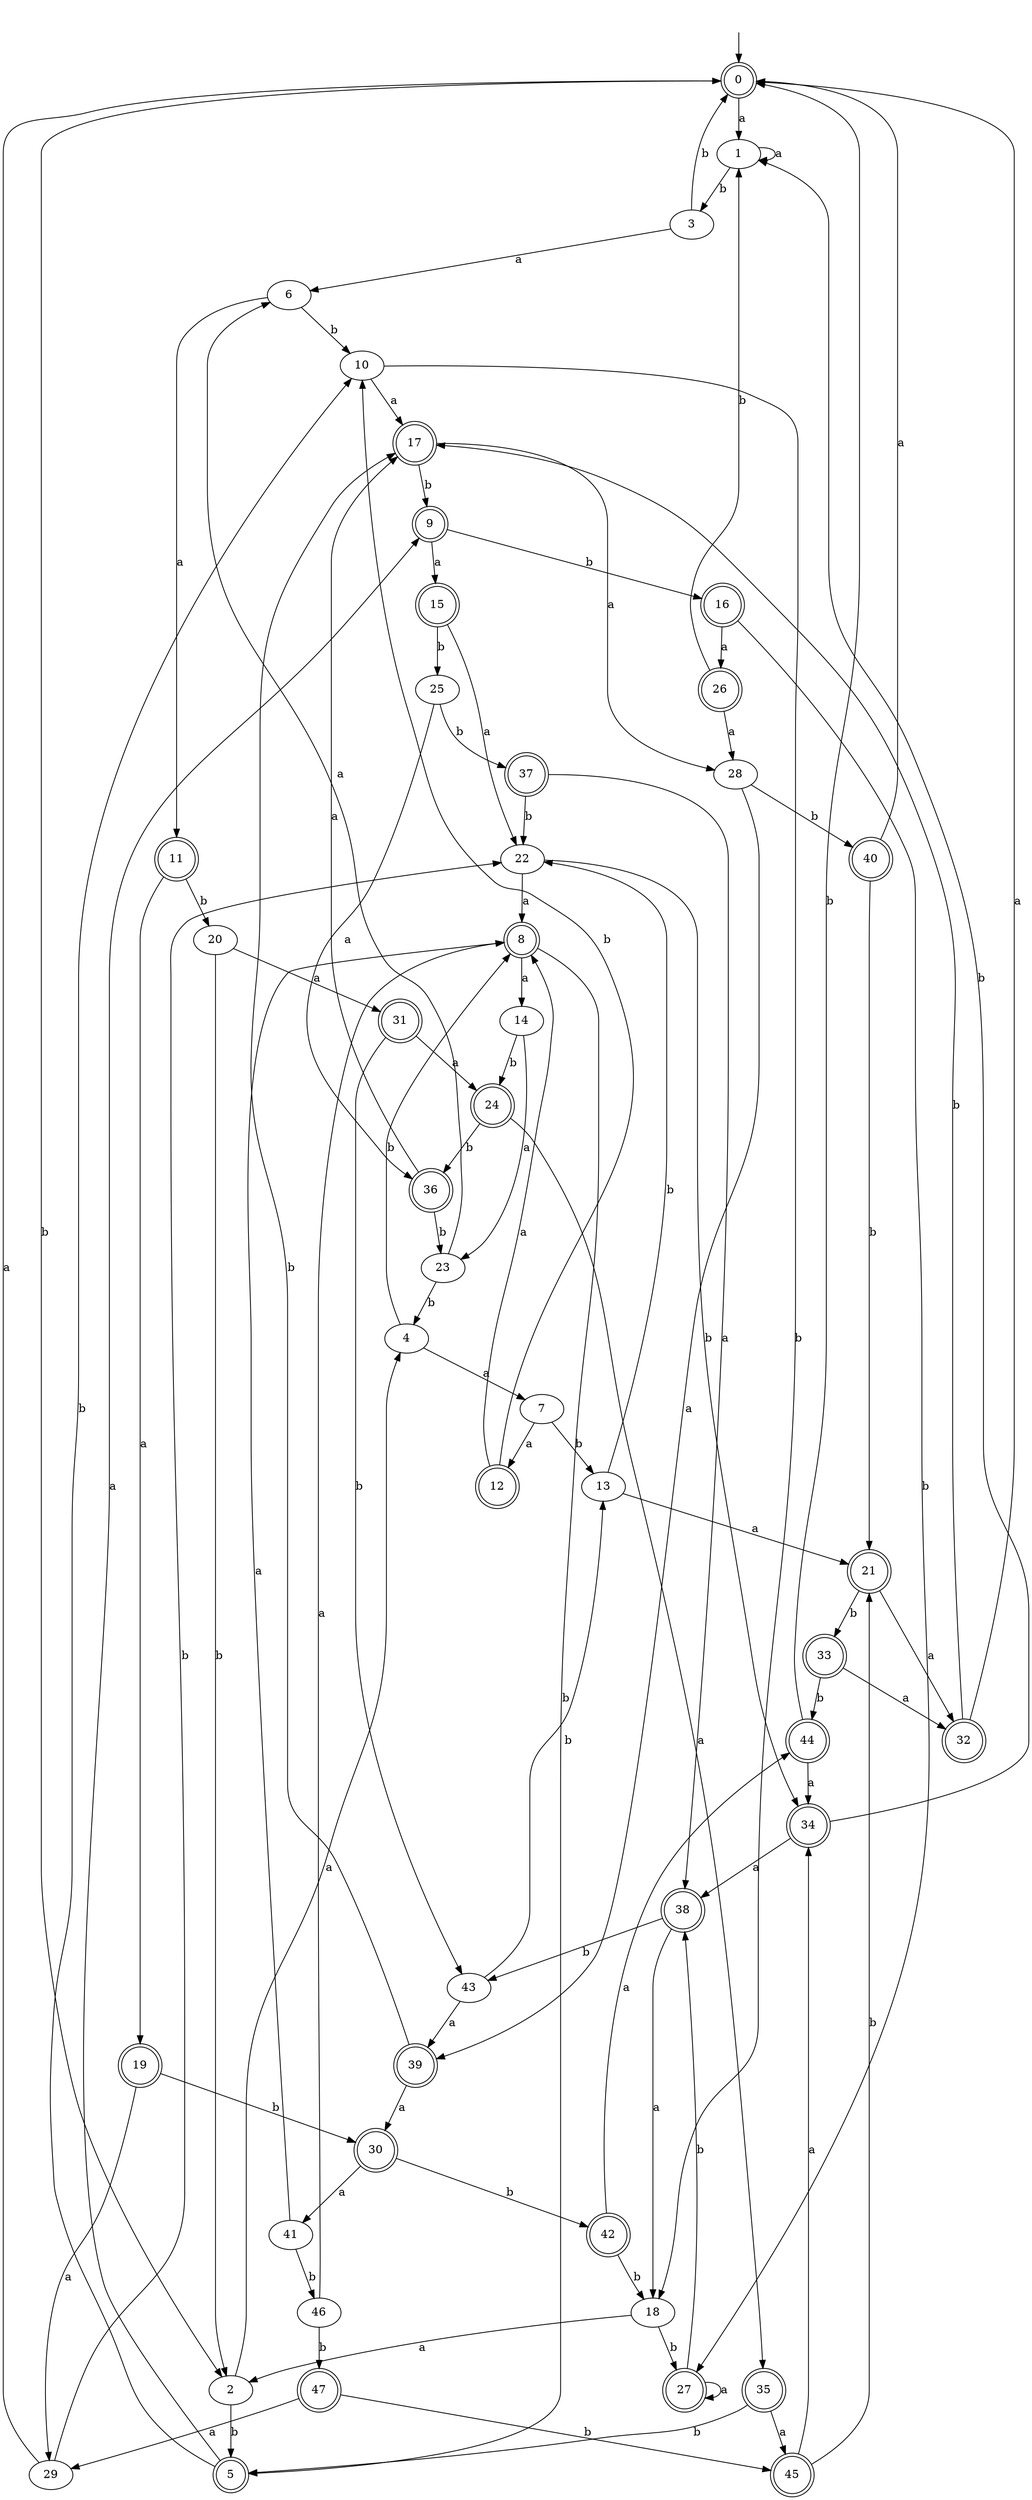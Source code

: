 digraph RandomDFA {
  __start0 [label="", shape=none];
  __start0 -> 0 [label=""];
  0 [shape=circle] [shape=doublecircle]
  0 -> 1 [label="a"]
  0 -> 2 [label="b"]
  1
  1 -> 1 [label="a"]
  1 -> 3 [label="b"]
  2
  2 -> 4 [label="a"]
  2 -> 5 [label="b"]
  3
  3 -> 6 [label="a"]
  3 -> 0 [label="b"]
  4
  4 -> 7 [label="a"]
  4 -> 8 [label="b"]
  5 [shape=doublecircle]
  5 -> 9 [label="a"]
  5 -> 10 [label="b"]
  6
  6 -> 11 [label="a"]
  6 -> 10 [label="b"]
  7
  7 -> 12 [label="a"]
  7 -> 13 [label="b"]
  8 [shape=doublecircle]
  8 -> 14 [label="a"]
  8 -> 5 [label="b"]
  9 [shape=doublecircle]
  9 -> 15 [label="a"]
  9 -> 16 [label="b"]
  10
  10 -> 17 [label="a"]
  10 -> 18 [label="b"]
  11 [shape=doublecircle]
  11 -> 19 [label="a"]
  11 -> 20 [label="b"]
  12 [shape=doublecircle]
  12 -> 8 [label="a"]
  12 -> 10 [label="b"]
  13
  13 -> 21 [label="a"]
  13 -> 22 [label="b"]
  14
  14 -> 23 [label="a"]
  14 -> 24 [label="b"]
  15 [shape=doublecircle]
  15 -> 22 [label="a"]
  15 -> 25 [label="b"]
  16 [shape=doublecircle]
  16 -> 26 [label="a"]
  16 -> 27 [label="b"]
  17 [shape=doublecircle]
  17 -> 28 [label="a"]
  17 -> 9 [label="b"]
  18
  18 -> 2 [label="a"]
  18 -> 27 [label="b"]
  19 [shape=doublecircle]
  19 -> 29 [label="a"]
  19 -> 30 [label="b"]
  20
  20 -> 31 [label="a"]
  20 -> 2 [label="b"]
  21 [shape=doublecircle]
  21 -> 32 [label="a"]
  21 -> 33 [label="b"]
  22
  22 -> 8 [label="a"]
  22 -> 34 [label="b"]
  23
  23 -> 6 [label="a"]
  23 -> 4 [label="b"]
  24 [shape=doublecircle]
  24 -> 35 [label="a"]
  24 -> 36 [label="b"]
  25
  25 -> 36 [label="a"]
  25 -> 37 [label="b"]
  26 [shape=doublecircle]
  26 -> 28 [label="a"]
  26 -> 1 [label="b"]
  27 [shape=doublecircle]
  27 -> 27 [label="a"]
  27 -> 38 [label="b"]
  28
  28 -> 39 [label="a"]
  28 -> 40 [label="b"]
  29
  29 -> 0 [label="a"]
  29 -> 22 [label="b"]
  30 [shape=doublecircle]
  30 -> 41 [label="a"]
  30 -> 42 [label="b"]
  31 [shape=doublecircle]
  31 -> 24 [label="a"]
  31 -> 43 [label="b"]
  32 [shape=doublecircle]
  32 -> 0 [label="a"]
  32 -> 17 [label="b"]
  33 [shape=doublecircle]
  33 -> 32 [label="a"]
  33 -> 44 [label="b"]
  34 [shape=doublecircle]
  34 -> 38 [label="a"]
  34 -> 1 [label="b"]
  35 [shape=doublecircle]
  35 -> 45 [label="a"]
  35 -> 5 [label="b"]
  36 [shape=doublecircle]
  36 -> 17 [label="a"]
  36 -> 23 [label="b"]
  37 [shape=doublecircle]
  37 -> 38 [label="a"]
  37 -> 22 [label="b"]
  38 [shape=doublecircle]
  38 -> 18 [label="a"]
  38 -> 43 [label="b"]
  39 [shape=doublecircle]
  39 -> 30 [label="a"]
  39 -> 17 [label="b"]
  40 [shape=doublecircle]
  40 -> 0 [label="a"]
  40 -> 21 [label="b"]
  41
  41 -> 8 [label="a"]
  41 -> 46 [label="b"]
  42 [shape=doublecircle]
  42 -> 44 [label="a"]
  42 -> 18 [label="b"]
  43
  43 -> 39 [label="a"]
  43 -> 13 [label="b"]
  44 [shape=doublecircle]
  44 -> 34 [label="a"]
  44 -> 0 [label="b"]
  45 [shape=doublecircle]
  45 -> 34 [label="a"]
  45 -> 21 [label="b"]
  46
  46 -> 8 [label="a"]
  46 -> 47 [label="b"]
  47 [shape=doublecircle]
  47 -> 29 [label="a"]
  47 -> 45 [label="b"]
}
